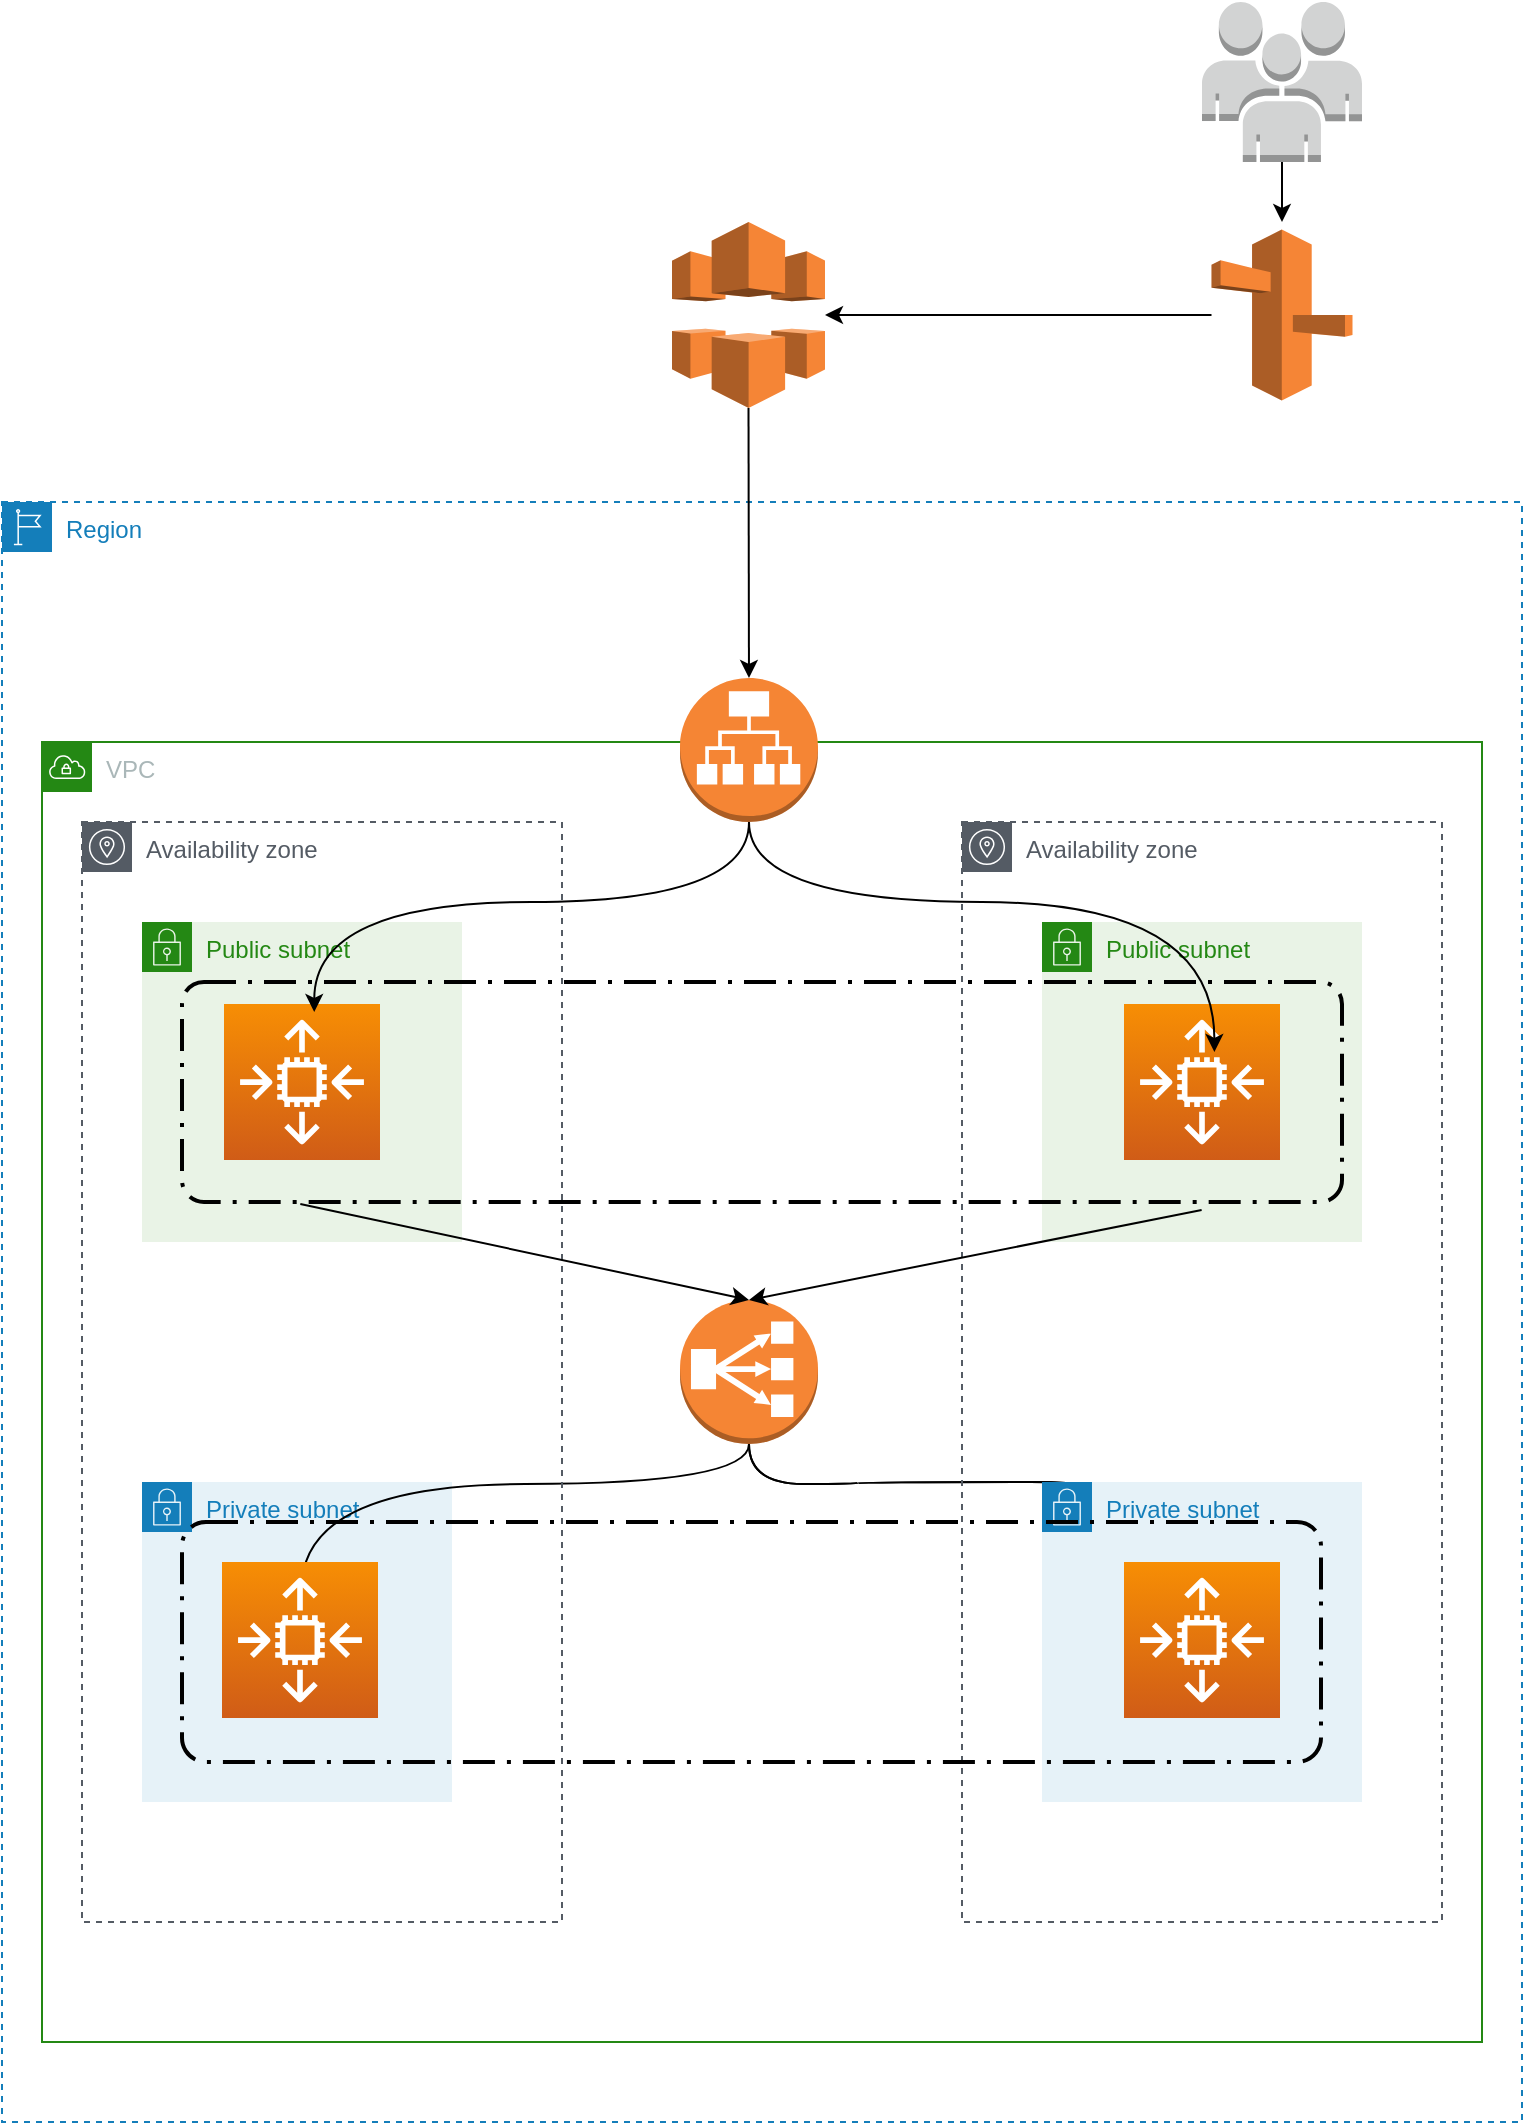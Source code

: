 <mxfile version="20.7.4" type="device"><diagram id="jtKrwgGF9LMIO_zOIKvG" name="Page-1"><mxGraphModel dx="1362" dy="779" grid="1" gridSize="10" guides="1" tooltips="1" connect="1" arrows="1" fold="1" page="1" pageScale="1" pageWidth="827" pageHeight="1169" math="0" shadow="0"><root><mxCell id="0"/><mxCell id="1" parent="0"/><mxCell id="rCe933onUDmIeIWIdyTR-1" value="Region" style="points=[[0,0],[0.25,0],[0.5,0],[0.75,0],[1,0],[1,0.25],[1,0.5],[1,0.75],[1,1],[0.75,1],[0.5,1],[0.25,1],[0,1],[0,0.75],[0,0.5],[0,0.25]];outlineConnect=0;gradientColor=none;html=1;whiteSpace=wrap;fontSize=12;fontStyle=0;container=1;pointerEvents=0;collapsible=0;recursiveResize=0;shape=mxgraph.aws4.group;grIcon=mxgraph.aws4.group_region;strokeColor=#147EBA;fillColor=none;verticalAlign=top;align=left;spacingLeft=30;fontColor=#147EBA;dashed=1;" vertex="1" parent="1"><mxGeometry x="40" y="290" width="760" height="810" as="geometry"/></mxCell><mxCell id="rCe933onUDmIeIWIdyTR-6" value="Private subnet" style="points=[[0,0],[0.25,0],[0.5,0],[0.75,0],[1,0],[1,0.25],[1,0.5],[1,0.75],[1,1],[0.75,1],[0.5,1],[0.25,1],[0,1],[0,0.75],[0,0.5],[0,0.25]];outlineConnect=0;gradientColor=none;html=1;whiteSpace=wrap;fontSize=12;fontStyle=0;container=1;pointerEvents=0;collapsible=0;recursiveResize=0;shape=mxgraph.aws4.group;grIcon=mxgraph.aws4.group_security_group;grStroke=0;strokeColor=#147EBA;fillColor=#E6F2F8;verticalAlign=top;align=left;spacingLeft=30;fontColor=#147EBA;dashed=0;" vertex="1" parent="rCe933onUDmIeIWIdyTR-1"><mxGeometry x="70" y="490" width="155" height="160" as="geometry"/></mxCell><mxCell id="rCe933onUDmIeIWIdyTR-15" value="VPC" style="points=[[0,0],[0.25,0],[0.5,0],[0.75,0],[1,0],[1,0.25],[1,0.5],[1,0.75],[1,1],[0.75,1],[0.5,1],[0.25,1],[0,1],[0,0.75],[0,0.5],[0,0.25]];outlineConnect=0;gradientColor=none;html=1;whiteSpace=wrap;fontSize=12;fontStyle=0;container=1;pointerEvents=0;collapsible=0;recursiveResize=0;shape=mxgraph.aws4.group;grIcon=mxgraph.aws4.group_vpc;strokeColor=#248814;fillColor=none;verticalAlign=top;align=left;spacingLeft=30;fontColor=#AAB7B8;dashed=0;" vertex="1" parent="rCe933onUDmIeIWIdyTR-1"><mxGeometry x="20" y="120" width="720" height="650" as="geometry"/></mxCell><mxCell id="rCe933onUDmIeIWIdyTR-16" value="" style="outlineConnect=0;dashed=0;verticalLabelPosition=bottom;verticalAlign=top;align=center;html=1;shape=mxgraph.aws3.application_load_balancer;fillColor=#F58534;gradientColor=none;" vertex="1" parent="rCe933onUDmIeIWIdyTR-15"><mxGeometry x="319" y="-32" width="69" height="72" as="geometry"/></mxCell><mxCell id="rCe933onUDmIeIWIdyTR-33" style="edgeStyle=orthogonalEdgeStyle;curved=1;rounded=0;orthogonalLoop=1;jettySize=auto;html=1;entryX=0.896;entryY=0.25;entryDx=0;entryDy=0;entryPerimeter=0;" edge="1" parent="rCe933onUDmIeIWIdyTR-15" source="rCe933onUDmIeIWIdyTR-17" target="rCe933onUDmIeIWIdyTR-30"><mxGeometry relative="1" as="geometry"/></mxCell><mxCell id="rCe933onUDmIeIWIdyTR-34" style="edgeStyle=orthogonalEdgeStyle;curved=1;rounded=0;orthogonalLoop=1;jettySize=auto;html=1;entryX=0.105;entryY=0.333;entryDx=0;entryDy=0;entryPerimeter=0;" edge="1" parent="rCe933onUDmIeIWIdyTR-15" source="rCe933onUDmIeIWIdyTR-17" target="rCe933onUDmIeIWIdyTR-30"><mxGeometry relative="1" as="geometry"/></mxCell><mxCell id="rCe933onUDmIeIWIdyTR-38" style="edgeStyle=orthogonalEdgeStyle;curved=1;rounded=0;orthogonalLoop=1;jettySize=auto;html=1;entryX=0.896;entryY=0.25;entryDx=0;entryDy=0;entryPerimeter=0;" edge="1" parent="rCe933onUDmIeIWIdyTR-15" source="rCe933onUDmIeIWIdyTR-17" target="rCe933onUDmIeIWIdyTR-30"><mxGeometry relative="1" as="geometry"/></mxCell><mxCell id="rCe933onUDmIeIWIdyTR-17" value="" style="outlineConnect=0;dashed=0;verticalLabelPosition=bottom;verticalAlign=top;align=center;html=1;shape=mxgraph.aws3.classic_load_balancer;fillColor=#F58534;gradientColor=none;" vertex="1" parent="rCe933onUDmIeIWIdyTR-15"><mxGeometry x="319" y="279" width="69" height="72" as="geometry"/></mxCell><mxCell id="rCe933onUDmIeIWIdyTR-19" value="Public subnet" style="points=[[0,0],[0.25,0],[0.5,0],[0.75,0],[1,0],[1,0.25],[1,0.5],[1,0.75],[1,1],[0.75,1],[0.5,1],[0.25,1],[0,1],[0,0.75],[0,0.5],[0,0.25]];outlineConnect=0;gradientColor=none;html=1;whiteSpace=wrap;fontSize=12;fontStyle=0;container=1;pointerEvents=0;collapsible=0;recursiveResize=0;shape=mxgraph.aws4.group;grIcon=mxgraph.aws4.group_security_group;grStroke=0;strokeColor=#248814;fillColor=#E9F3E6;verticalAlign=top;align=left;spacingLeft=30;fontColor=#248814;dashed=0;" vertex="1" parent="rCe933onUDmIeIWIdyTR-15"><mxGeometry x="50" y="90" width="160" height="160" as="geometry"/></mxCell><mxCell id="rCe933onUDmIeIWIdyTR-20" value="" style="sketch=0;points=[[0,0,0],[0.25,0,0],[0.5,0,0],[0.75,0,0],[1,0,0],[0,1,0],[0.25,1,0],[0.5,1,0],[0.75,1,0],[1,1,0],[0,0.25,0],[0,0.5,0],[0,0.75,0],[1,0.25,0],[1,0.5,0],[1,0.75,0]];outlineConnect=0;fontColor=#232F3E;gradientColor=#F78E04;gradientDirection=north;fillColor=#D05C17;strokeColor=#ffffff;dashed=0;verticalLabelPosition=bottom;verticalAlign=top;align=center;html=1;fontSize=12;fontStyle=0;aspect=fixed;shape=mxgraph.aws4.resourceIcon;resIcon=mxgraph.aws4.auto_scaling2;" vertex="1" parent="rCe933onUDmIeIWIdyTR-19"><mxGeometry x="41" y="41" width="78" height="78" as="geometry"/></mxCell><mxCell id="rCe933onUDmIeIWIdyTR-12" value="" style="sketch=0;points=[[0,0,0],[0.25,0,0],[0.5,0,0],[0.75,0,0],[1,0,0],[0,1,0],[0.25,1,0],[0.5,1,0],[0.75,1,0],[1,1,0],[0,0.25,0],[0,0.5,0],[0,0.75,0],[1,0.25,0],[1,0.5,0],[1,0.75,0]];outlineConnect=0;fontColor=#232F3E;gradientColor=#F78E04;gradientDirection=north;fillColor=#D05C17;strokeColor=#ffffff;dashed=0;verticalLabelPosition=bottom;verticalAlign=top;align=center;html=1;fontSize=12;fontStyle=0;aspect=fixed;shape=mxgraph.aws4.resourceIcon;resIcon=mxgraph.aws4.auto_scaling2;" vertex="1" parent="rCe933onUDmIeIWIdyTR-15"><mxGeometry x="90" y="410" width="78" height="78" as="geometry"/></mxCell><mxCell id="rCe933onUDmIeIWIdyTR-2" value="Availability zone" style="sketch=0;outlineConnect=0;gradientColor=none;html=1;whiteSpace=wrap;fontSize=12;fontStyle=0;shape=mxgraph.aws4.group;grIcon=mxgraph.aws4.group_availability_zone;strokeColor=#545B64;fillColor=none;verticalAlign=top;align=left;spacingLeft=30;fontColor=#545B64;dashed=1;" vertex="1" parent="rCe933onUDmIeIWIdyTR-15"><mxGeometry x="460" y="40" width="240" height="550" as="geometry"/></mxCell><mxCell id="rCe933onUDmIeIWIdyTR-28" value="Private subnet" style="points=[[0,0],[0.25,0],[0.5,0],[0.75,0],[1,0],[1,0.25],[1,0.5],[1,0.75],[1,1],[0.75,1],[0.5,1],[0.25,1],[0,1],[0,0.75],[0,0.5],[0,0.25]];outlineConnect=0;gradientColor=none;html=1;whiteSpace=wrap;fontSize=12;fontStyle=0;container=1;pointerEvents=0;collapsible=0;recursiveResize=0;shape=mxgraph.aws4.group;grIcon=mxgraph.aws4.group_security_group;grStroke=0;strokeColor=#147EBA;fillColor=#E6F2F8;verticalAlign=top;align=left;spacingLeft=30;fontColor=#147EBA;dashed=0;" vertex="1" parent="rCe933onUDmIeIWIdyTR-15"><mxGeometry x="500" y="370" width="160" height="160" as="geometry"/></mxCell><mxCell id="rCe933onUDmIeIWIdyTR-29" value="" style="sketch=0;points=[[0,0,0],[0.25,0,0],[0.5,0,0],[0.75,0,0],[1,0,0],[0,1,0],[0.25,1,0],[0.5,1,0],[0.75,1,0],[1,1,0],[0,0.25,0],[0,0.5,0],[0,0.75,0],[1,0.25,0],[1,0.5,0],[1,0.75,0]];outlineConnect=0;fontColor=#232F3E;gradientColor=#F78E04;gradientDirection=north;fillColor=#D05C17;strokeColor=#ffffff;dashed=0;verticalLabelPosition=bottom;verticalAlign=top;align=center;html=1;fontSize=12;fontStyle=0;aspect=fixed;shape=mxgraph.aws4.resourceIcon;resIcon=mxgraph.aws4.auto_scaling2;" vertex="1" parent="rCe933onUDmIeIWIdyTR-28"><mxGeometry x="41" y="40" width="78" height="78" as="geometry"/></mxCell><mxCell id="rCe933onUDmIeIWIdyTR-4" value="Public subnet" style="points=[[0,0],[0.25,0],[0.5,0],[0.75,0],[1,0],[1,0.25],[1,0.5],[1,0.75],[1,1],[0.75,1],[0.5,1],[0.25,1],[0,1],[0,0.75],[0,0.5],[0,0.25]];outlineConnect=0;gradientColor=none;html=1;whiteSpace=wrap;fontSize=12;fontStyle=0;container=1;pointerEvents=0;collapsible=0;recursiveResize=0;shape=mxgraph.aws4.group;grIcon=mxgraph.aws4.group_security_group;grStroke=0;strokeColor=#248814;fillColor=#E9F3E6;verticalAlign=top;align=left;spacingLeft=30;fontColor=#248814;dashed=0;" vertex="1" parent="rCe933onUDmIeIWIdyTR-15"><mxGeometry x="500" y="90" width="160" height="160" as="geometry"/></mxCell><mxCell id="rCe933onUDmIeIWIdyTR-13" value="" style="sketch=0;points=[[0,0,0],[0.25,0,0],[0.5,0,0],[0.75,0,0],[1,0,0],[0,1,0],[0.25,1,0],[0.5,1,0],[0.75,1,0],[1,1,0],[0,0.25,0],[0,0.5,0],[0,0.75,0],[1,0.25,0],[1,0.5,0],[1,0.75,0]];outlineConnect=0;fontColor=#232F3E;gradientColor=#F78E04;gradientDirection=north;fillColor=#D05C17;strokeColor=#ffffff;dashed=0;verticalLabelPosition=bottom;verticalAlign=top;align=center;html=1;fontSize=12;fontStyle=0;aspect=fixed;shape=mxgraph.aws4.resourceIcon;resIcon=mxgraph.aws4.auto_scaling2;" vertex="1" parent="rCe933onUDmIeIWIdyTR-4"><mxGeometry x="41" y="41" width="78" height="78" as="geometry"/></mxCell><mxCell id="rCe933onUDmIeIWIdyTR-30" value="" style="rounded=1;arcSize=10;dashed=1;fillColor=none;gradientColor=none;dashPattern=8 3 1 3;strokeWidth=2;" vertex="1" parent="rCe933onUDmIeIWIdyTR-15"><mxGeometry x="70" y="390" width="569.5" height="120" as="geometry"/></mxCell><mxCell id="rCe933onUDmIeIWIdyTR-3" value="Availability zone" style="sketch=0;outlineConnect=0;gradientColor=none;html=1;whiteSpace=wrap;fontSize=12;fontStyle=0;shape=mxgraph.aws4.group;grIcon=mxgraph.aws4.group_availability_zone;strokeColor=#545B64;fillColor=none;verticalAlign=top;align=left;spacingLeft=30;fontColor=#545B64;dashed=1;" vertex="1" parent="rCe933onUDmIeIWIdyTR-15"><mxGeometry x="20" y="40" width="240" height="550" as="geometry"/></mxCell><mxCell id="rCe933onUDmIeIWIdyTR-21" value="" style="rounded=1;arcSize=10;dashed=1;fillColor=none;gradientColor=none;dashPattern=8 3 1 3;strokeWidth=2;" vertex="1" parent="rCe933onUDmIeIWIdyTR-1"><mxGeometry x="90" y="240" width="580" height="110" as="geometry"/></mxCell><mxCell id="rCe933onUDmIeIWIdyTR-31" style="edgeStyle=orthogonalEdgeStyle;curved=1;rounded=0;orthogonalLoop=1;jettySize=auto;html=1;entryX=0.114;entryY=0.136;entryDx=0;entryDy=0;entryPerimeter=0;" edge="1" parent="rCe933onUDmIeIWIdyTR-1" source="rCe933onUDmIeIWIdyTR-16" target="rCe933onUDmIeIWIdyTR-21"><mxGeometry relative="1" as="geometry"/></mxCell><mxCell id="rCe933onUDmIeIWIdyTR-32" style="edgeStyle=orthogonalEdgeStyle;curved=1;rounded=0;orthogonalLoop=1;jettySize=auto;html=1;entryX=0.89;entryY=0.318;entryDx=0;entryDy=0;entryPerimeter=0;" edge="1" parent="rCe933onUDmIeIWIdyTR-1" source="rCe933onUDmIeIWIdyTR-16" target="rCe933onUDmIeIWIdyTR-21"><mxGeometry relative="1" as="geometry"/></mxCell><mxCell id="rCe933onUDmIeIWIdyTR-39" value="" style="endArrow=classic;html=1;rounded=0;curved=1;entryX=0.5;entryY=0;entryDx=0;entryDy=0;entryPerimeter=0;exitX=0.102;exitY=1.009;exitDx=0;exitDy=0;exitPerimeter=0;" edge="1" parent="rCe933onUDmIeIWIdyTR-1" source="rCe933onUDmIeIWIdyTR-21" target="rCe933onUDmIeIWIdyTR-17"><mxGeometry width="50" height="50" relative="1" as="geometry"><mxPoint x="410" y="320" as="sourcePoint"/><mxPoint x="460" y="270" as="targetPoint"/></mxGeometry></mxCell><mxCell id="rCe933onUDmIeIWIdyTR-40" value="" style="endArrow=classic;html=1;rounded=0;curved=1;entryX=0.5;entryY=0;entryDx=0;entryDy=0;entryPerimeter=0;exitX=0.879;exitY=1.036;exitDx=0;exitDy=0;exitPerimeter=0;" edge="1" parent="rCe933onUDmIeIWIdyTR-1" source="rCe933onUDmIeIWIdyTR-21" target="rCe933onUDmIeIWIdyTR-17"><mxGeometry width="50" height="50" relative="1" as="geometry"><mxPoint x="410" y="320" as="sourcePoint"/><mxPoint x="460" y="270" as="targetPoint"/></mxGeometry></mxCell><mxCell id="rCe933onUDmIeIWIdyTR-37" style="edgeStyle=orthogonalEdgeStyle;curved=1;rounded=0;orthogonalLoop=1;jettySize=auto;html=1;" edge="1" parent="1" source="rCe933onUDmIeIWIdyTR-18" target="rCe933onUDmIeIWIdyTR-16"><mxGeometry relative="1" as="geometry"/></mxCell><mxCell id="rCe933onUDmIeIWIdyTR-18" value="" style="outlineConnect=0;dashed=0;verticalLabelPosition=bottom;verticalAlign=top;align=center;html=1;shape=mxgraph.aws3.cloudfront;fillColor=#F58536;gradientColor=none;" vertex="1" parent="1"><mxGeometry x="375" y="150" width="76.5" height="93" as="geometry"/></mxCell><mxCell id="rCe933onUDmIeIWIdyTR-43" style="edgeStyle=orthogonalEdgeStyle;curved=1;rounded=0;orthogonalLoop=1;jettySize=auto;html=1;" edge="1" parent="1" source="rCe933onUDmIeIWIdyTR-41"><mxGeometry relative="1" as="geometry"><mxPoint x="680" y="150" as="targetPoint"/></mxGeometry></mxCell><mxCell id="rCe933onUDmIeIWIdyTR-41" value="" style="outlineConnect=0;dashed=0;verticalLabelPosition=bottom;verticalAlign=top;align=center;html=1;shape=mxgraph.aws3.users;fillColor=#D2D3D3;gradientColor=none;" vertex="1" parent="1"><mxGeometry x="640" y="40" width="80" height="80" as="geometry"/></mxCell><mxCell id="rCe933onUDmIeIWIdyTR-44" style="edgeStyle=orthogonalEdgeStyle;curved=1;rounded=0;orthogonalLoop=1;jettySize=auto;html=1;entryX=1;entryY=0.5;entryDx=0;entryDy=0;entryPerimeter=0;" edge="1" parent="1" source="rCe933onUDmIeIWIdyTR-42" target="rCe933onUDmIeIWIdyTR-18"><mxGeometry relative="1" as="geometry"/></mxCell><mxCell id="rCe933onUDmIeIWIdyTR-42" value="" style="outlineConnect=0;dashed=0;verticalLabelPosition=bottom;verticalAlign=top;align=center;html=1;shape=mxgraph.aws3.route_53;fillColor=#F58536;gradientColor=none;" vertex="1" parent="1"><mxGeometry x="644.75" y="153.75" width="70.5" height="85.5" as="geometry"/></mxCell></root></mxGraphModel></diagram></mxfile>